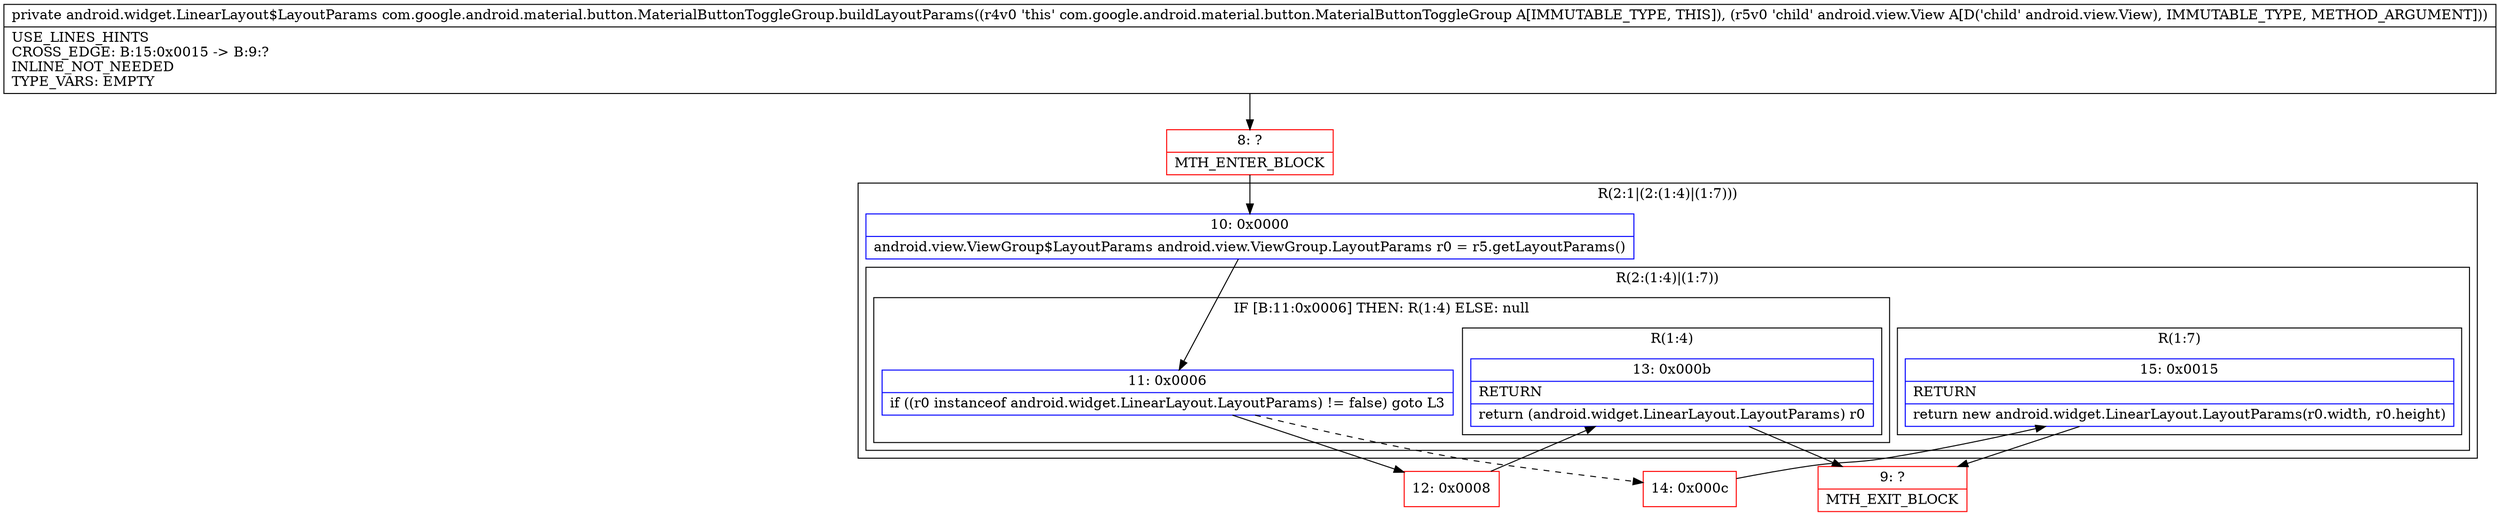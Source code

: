 digraph "CFG forcom.google.android.material.button.MaterialButtonToggleGroup.buildLayoutParams(Landroid\/view\/View;)Landroid\/widget\/LinearLayout$LayoutParams;" {
subgraph cluster_Region_281307958 {
label = "R(2:1|(2:(1:4)|(1:7)))";
node [shape=record,color=blue];
Node_10 [shape=record,label="{10\:\ 0x0000|android.view.ViewGroup$LayoutParams android.view.ViewGroup.LayoutParams r0 = r5.getLayoutParams()\l}"];
subgraph cluster_Region_1326233493 {
label = "R(2:(1:4)|(1:7))";
node [shape=record,color=blue];
subgraph cluster_IfRegion_486452523 {
label = "IF [B:11:0x0006] THEN: R(1:4) ELSE: null";
node [shape=record,color=blue];
Node_11 [shape=record,label="{11\:\ 0x0006|if ((r0 instanceof android.widget.LinearLayout.LayoutParams) != false) goto L3\l}"];
subgraph cluster_Region_1120372826 {
label = "R(1:4)";
node [shape=record,color=blue];
Node_13 [shape=record,label="{13\:\ 0x000b|RETURN\l|return (android.widget.LinearLayout.LayoutParams) r0\l}"];
}
}
subgraph cluster_Region_1642635260 {
label = "R(1:7)";
node [shape=record,color=blue];
Node_15 [shape=record,label="{15\:\ 0x0015|RETURN\l|return new android.widget.LinearLayout.LayoutParams(r0.width, r0.height)\l}"];
}
}
}
Node_8 [shape=record,color=red,label="{8\:\ ?|MTH_ENTER_BLOCK\l}"];
Node_12 [shape=record,color=red,label="{12\:\ 0x0008}"];
Node_9 [shape=record,color=red,label="{9\:\ ?|MTH_EXIT_BLOCK\l}"];
Node_14 [shape=record,color=red,label="{14\:\ 0x000c}"];
MethodNode[shape=record,label="{private android.widget.LinearLayout$LayoutParams com.google.android.material.button.MaterialButtonToggleGroup.buildLayoutParams((r4v0 'this' com.google.android.material.button.MaterialButtonToggleGroup A[IMMUTABLE_TYPE, THIS]), (r5v0 'child' android.view.View A[D('child' android.view.View), IMMUTABLE_TYPE, METHOD_ARGUMENT]))  | USE_LINES_HINTS\lCROSS_EDGE: B:15:0x0015 \-\> B:9:?\lINLINE_NOT_NEEDED\lTYPE_VARS: EMPTY\l}"];
MethodNode -> Node_8;Node_10 -> Node_11;
Node_11 -> Node_12;
Node_11 -> Node_14[style=dashed];
Node_13 -> Node_9;
Node_15 -> Node_9;
Node_8 -> Node_10;
Node_12 -> Node_13;
Node_14 -> Node_15;
}


